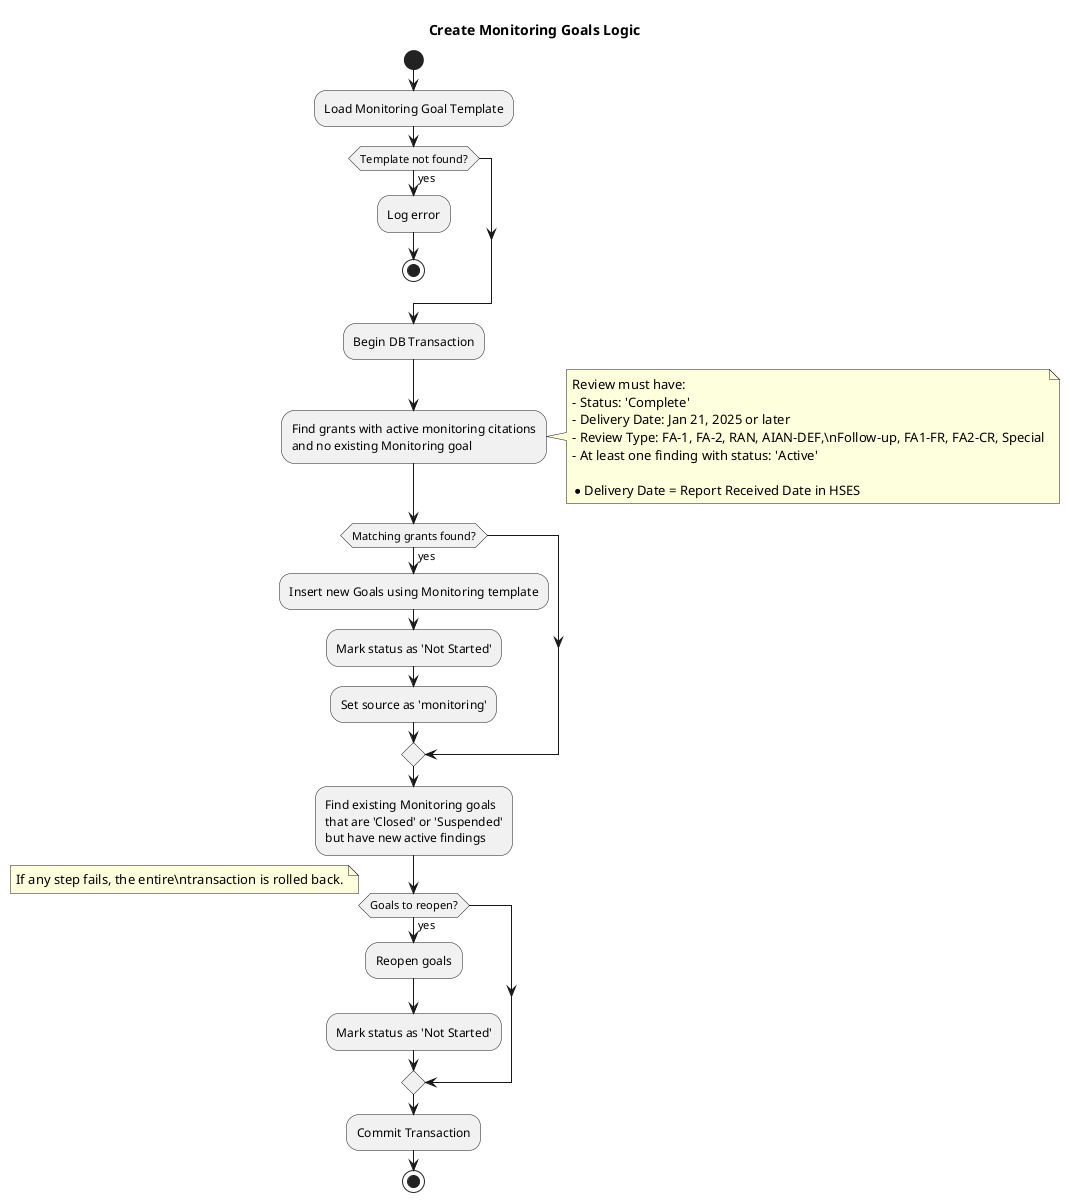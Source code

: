 @startuml
!pragma useVerticalIf on
title Create Monitoring Goals Logic

start

:Load Monitoring Goal Template;

if (Template not found?) then (yes)
  :Log error;
  stop
endif

:Begin DB Transaction;

:Find grants with active monitoring citations\nand no existing Monitoring goal;

note right
  Review must have:
  - Status: 'Complete'
  - Delivery Date: Jan 21, 2025 or later
  - Review Type: FA-1, FA-2, RAN, AIAN-DEF,\nFollow-up, FA1-FR, FA2-CR, Special
  - At least one finding with status: 'Active'

  *Delivery Date = Report Received Date in HSES
end note

if (Matching grants found?) then (yes)
  :Insert new Goals using Monitoring template;
  :Mark status as 'Not Started';
  :Set source as 'monitoring';
endif

:Find existing Monitoring goals\nthat are 'Closed' or 'Suspended'\nbut have new active findings;

if (Goals to reopen?) then (yes)
  :Reopen goals;
  :Mark status as 'Not Started';
endif

note right
  If any step fails, the entire\ntransaction is rolled back.
end note

:Commit Transaction;

stop
@enduml
